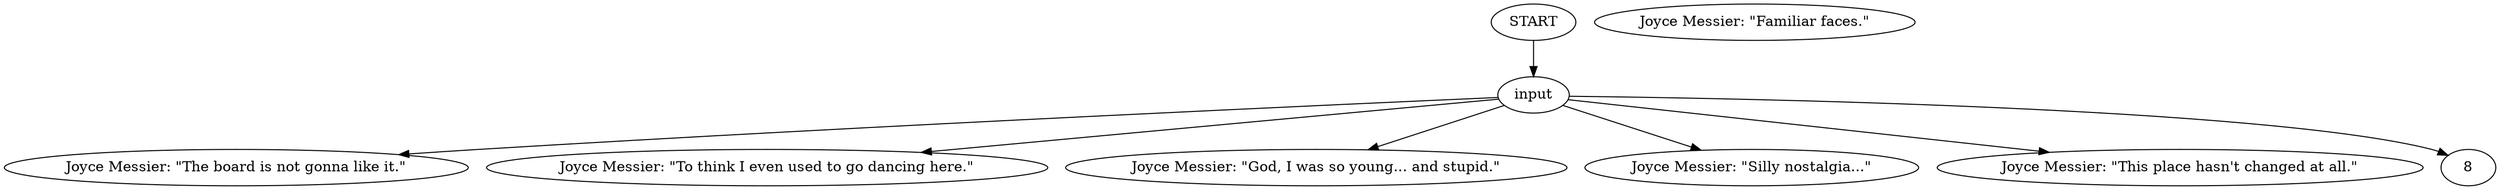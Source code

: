 # VILLAGE / JOYCE barks
# Joyce barks for when she's in the village.
#
#I dared not to move it to her actual folder, cause it's already been inputted and I didn't wanna fuck it up.
# ==================================================
digraph G {
	  0 [label="START"];
	  1 [label="input"];
	  2 [label="Joyce Messier: \"The board is not gonna like it.\""];
	  3 [label="Joyce Messier: \"Familiar faces.\""];
	  4 [label="Joyce Messier: \"To think I even used to go dancing here.\""];
	  5 [label="Joyce Messier: \"God, I was so young... and stupid.\""];
	  6 [label="Joyce Messier: \"Silly nostalgia...\""];
	  7 [label="Joyce Messier: \"This place hasn't changed at all.\""];
	  0 -> 1
	  1 -> 2
	  1 -> 4
	  1 -> 5
	  1 -> 6
	  1 -> 7
	  1 -> 8
}

